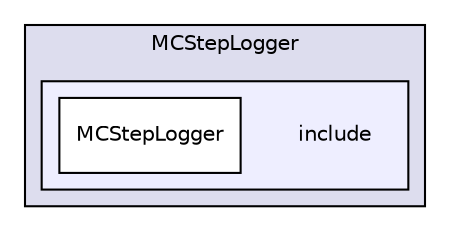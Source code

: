 digraph "/home/travis/build/AliceO2Group/AliceO2/Utilities/MCStepLogger/include" {
  bgcolor=transparent;
  compound=true
  node [ fontsize="10", fontname="Helvetica"];
  edge [ labelfontsize="10", labelfontname="Helvetica"];
  subgraph clusterdir_7689f0333efaa52ae71a33d099d65f30 {
    graph [ bgcolor="#ddddee", pencolor="black", label="MCStepLogger" fontname="Helvetica", fontsize="10", URL="dir_7689f0333efaa52ae71a33d099d65f30.html"]
  subgraph clusterdir_adf3e7704c4cabadd511d1c5282c0faa {
    graph [ bgcolor="#eeeeff", pencolor="black", label="" URL="dir_adf3e7704c4cabadd511d1c5282c0faa.html"];
    dir_adf3e7704c4cabadd511d1c5282c0faa [shape=plaintext label="include"];
    dir_062c4b24a5f29220e4fc1b1eb60a9c89 [shape=box label="MCStepLogger" color="black" fillcolor="white" style="filled" URL="dir_062c4b24a5f29220e4fc1b1eb60a9c89.html"];
  }
  }
}
